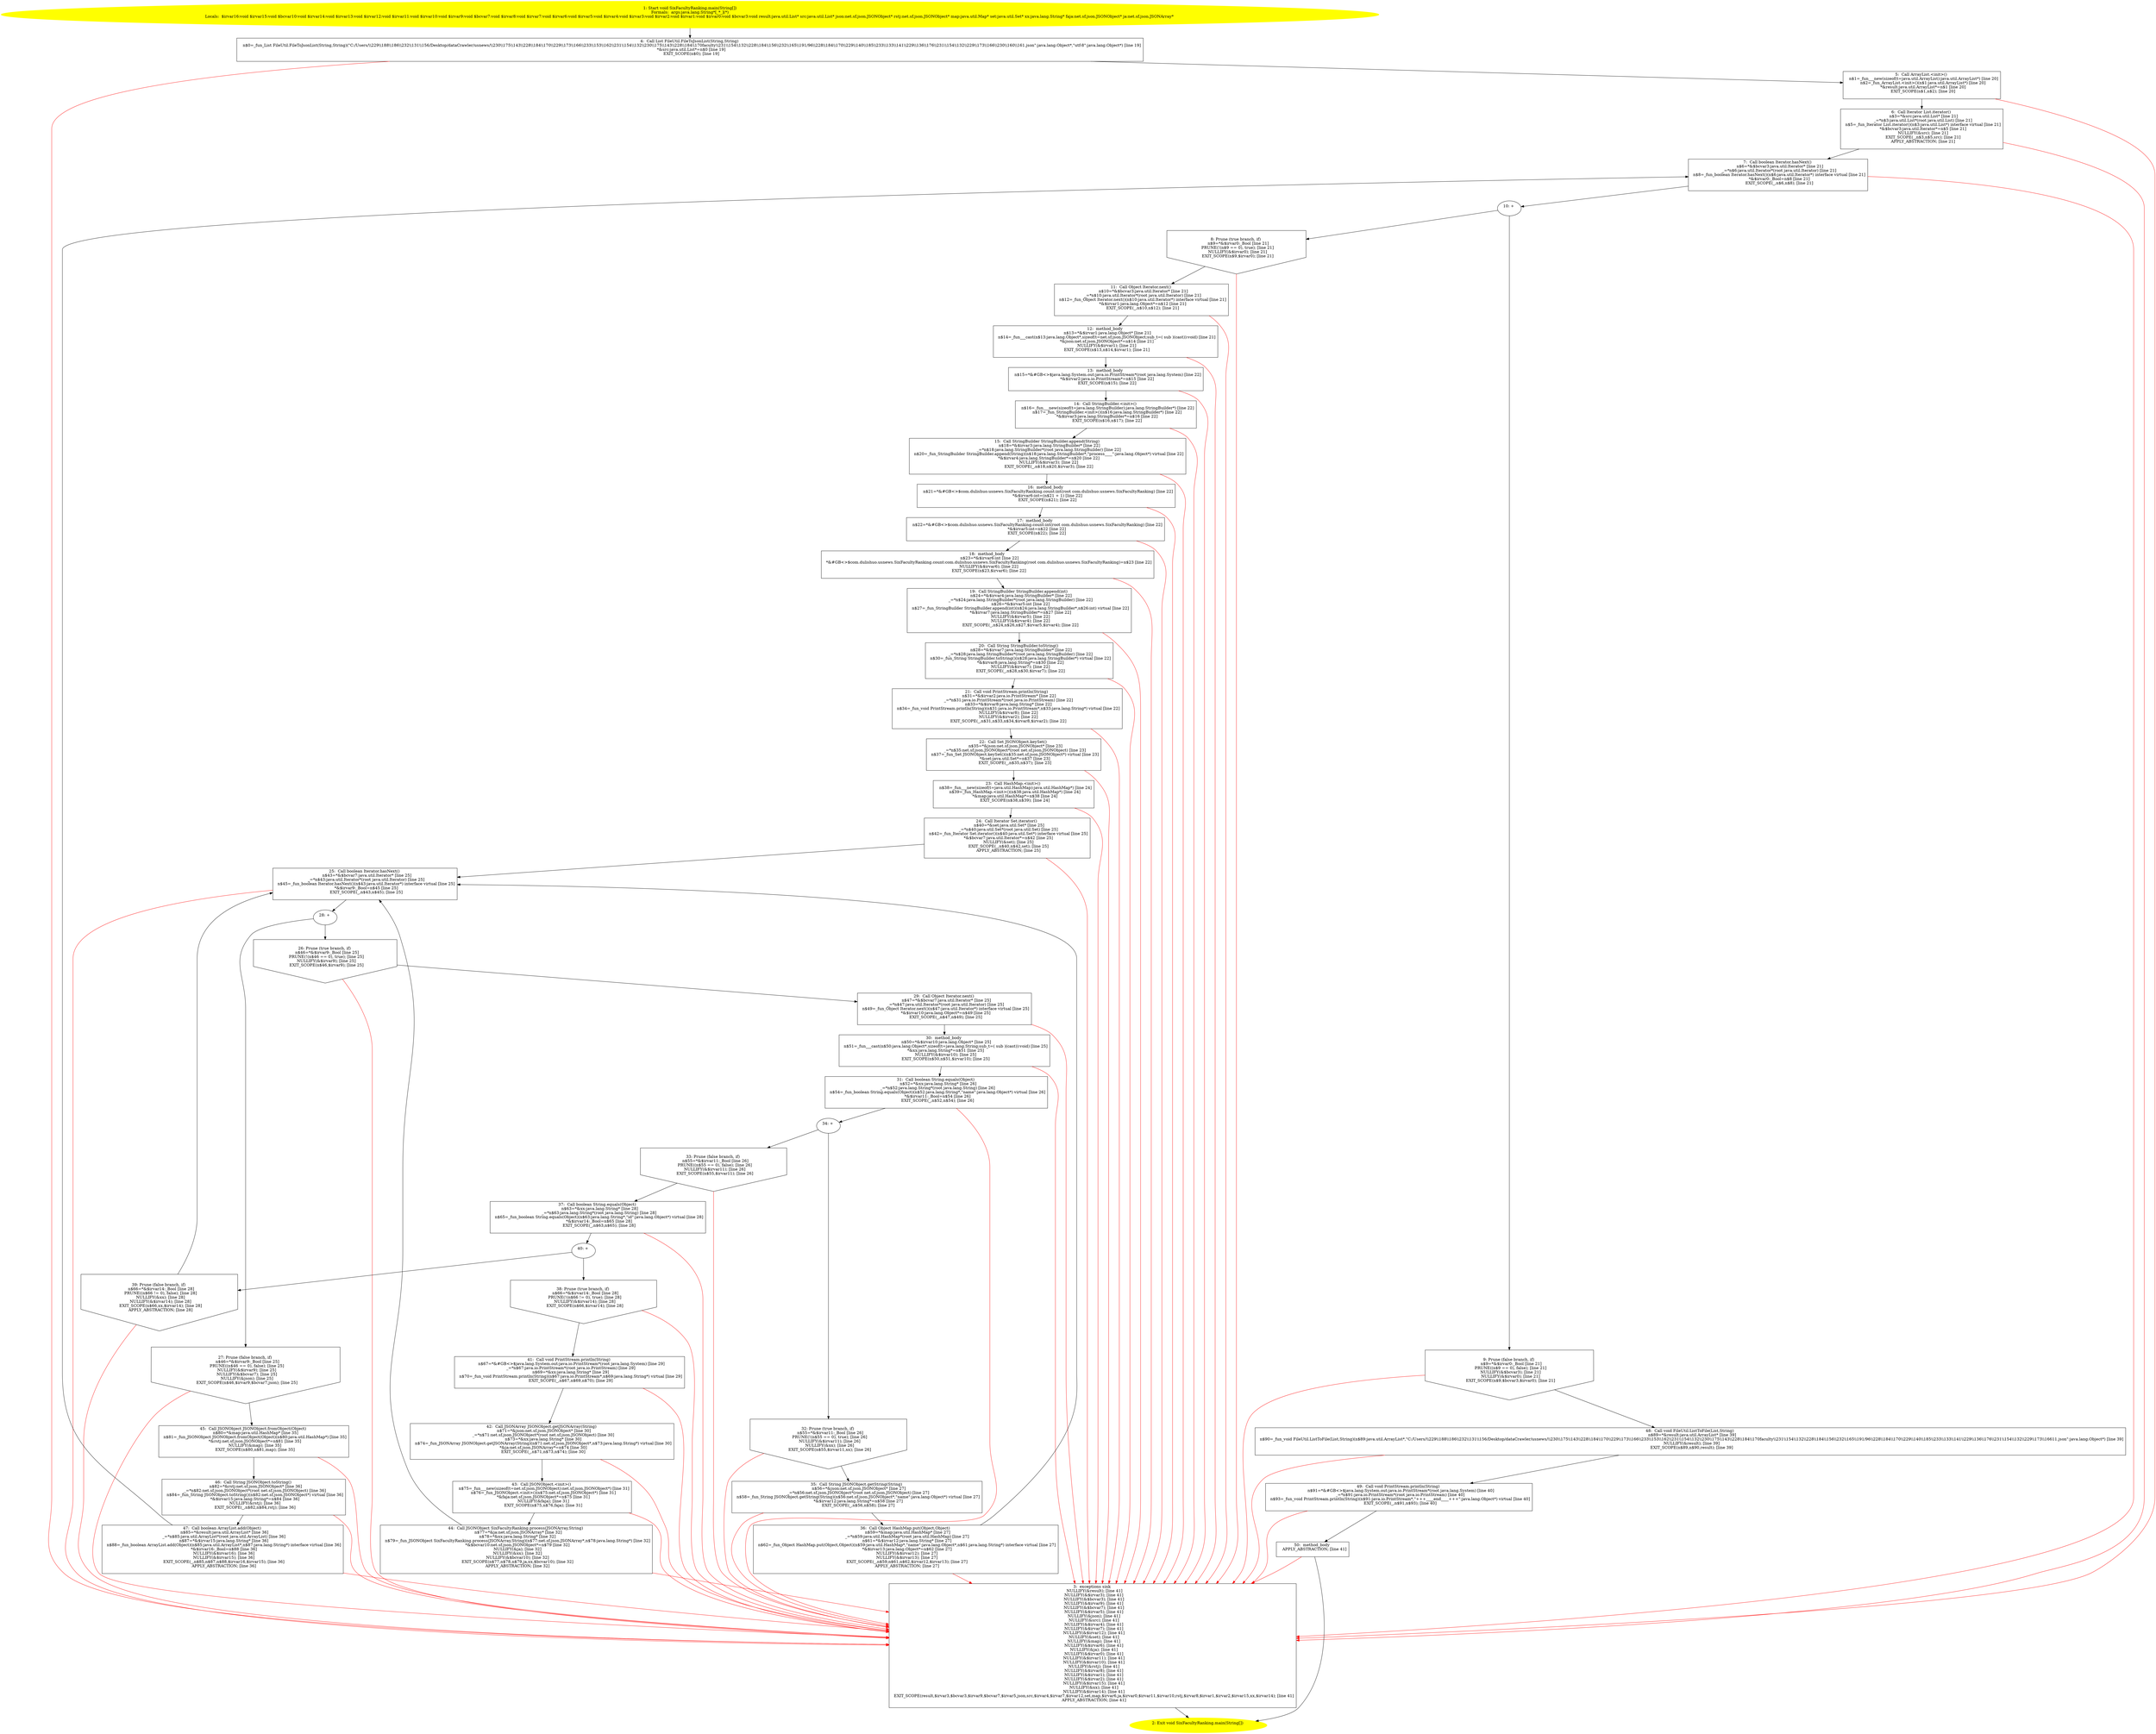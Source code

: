 /* @generated */
digraph cfg {
"com.dulishuo.usnews.SixFacultyRanking.main(java.lang.String[]):void.1a4f0699c04265a5c66f303186574a72_1" [label="1: Start void SixFacultyRanking.main(String[])\nFormals:  args:java.lang.String*[_*_](*)\nLocals:  $irvar16:void $irvar15:void $bcvar10:void $irvar14:void $irvar13:void $irvar12:void $irvar11:void $irvar10:void $irvar9:void $bcvar7:void $irvar8:void $irvar7:void $irvar6:void $irvar5:void $irvar4:void $irvar3:void $irvar2:void $irvar1:void $irvar0:void $bcvar3:void result:java.util.List* src:java.util.List* json:net.sf.json.JSONObject* rstj:net.sf.json.JSONObject* map:java.util.Map* set:java.util.Set* xx:java.lang.String* faja:net.sf.json.JSONObject* ja:net.sf.json.JSONArray* \n  " color=yellow style=filled]
	

	 "com.dulishuo.usnews.SixFacultyRanking.main(java.lang.String[]):void.1a4f0699c04265a5c66f303186574a72_1" -> "com.dulishuo.usnews.SixFacultyRanking.main(java.lang.String[]):void.1a4f0699c04265a5c66f303186574a72_4" ;
"com.dulishuo.usnews.SixFacultyRanking.main(java.lang.String[]):void.1a4f0699c04265a5c66f303186574a72_2" [label="2: Exit void SixFacultyRanking.main(String[]) \n  " color=yellow style=filled]
	

"com.dulishuo.usnews.SixFacultyRanking.main(java.lang.String[]):void.1a4f0699c04265a5c66f303186574a72_3" [label="3:  exceptions sink \n   NULLIFY(&result); [line 41]\n  NULLIFY(&$irvar3); [line 41]\n  NULLIFY(&$bcvar3); [line 41]\n  NULLIFY(&$irvar9); [line 41]\n  NULLIFY(&$bcvar7); [line 41]\n  NULLIFY(&$irvar5); [line 41]\n  NULLIFY(&json); [line 41]\n  NULLIFY(&src); [line 41]\n  NULLIFY(&$irvar4); [line 41]\n  NULLIFY(&$irvar7); [line 41]\n  NULLIFY(&$irvar12); [line 41]\n  NULLIFY(&set); [line 41]\n  NULLIFY(&map); [line 41]\n  NULLIFY(&$irvar6); [line 41]\n  NULLIFY(&ja); [line 41]\n  NULLIFY(&$irvar0); [line 41]\n  NULLIFY(&$irvar11); [line 41]\n  NULLIFY(&$irvar10); [line 41]\n  NULLIFY(&rstj); [line 41]\n  NULLIFY(&$irvar8); [line 41]\n  NULLIFY(&$irvar1); [line 41]\n  NULLIFY(&$irvar2); [line 41]\n  NULLIFY(&$irvar15); [line 41]\n  NULLIFY(&xx); [line 41]\n  NULLIFY(&$irvar14); [line 41]\n  EXIT_SCOPE(result,$irvar3,$bcvar3,$irvar9,$bcvar7,$irvar5,json,src,$irvar4,$irvar7,$irvar12,set,map,$irvar6,ja,$irvar0,$irvar11,$irvar10,rstj,$irvar8,$irvar1,$irvar2,$irvar15,xx,$irvar14); [line 41]\n  APPLY_ABSTRACTION; [line 41]\n " shape="box"]
	

	 "com.dulishuo.usnews.SixFacultyRanking.main(java.lang.String[]):void.1a4f0699c04265a5c66f303186574a72_3" -> "com.dulishuo.usnews.SixFacultyRanking.main(java.lang.String[]):void.1a4f0699c04265a5c66f303186574a72_2" ;
"com.dulishuo.usnews.SixFacultyRanking.main(java.lang.String[]):void.1a4f0699c04265a5c66f303186574a72_4" [label="4:  Call List FileUtil.FileToJsonList(String,String) \n   n$0=_fun_List FileUtil.FileToJsonList(String,String)(\"C:/Users/\\\\229\\\\188\\\\186\\\\232\\\\131\\\\156/Desktop/dataCrawler/usnews/\\\\230\\\\175\\\\143\\\\228\\\\184\\\\170\\\\229\\\\173\\\\166\\\\233\\\\153\\\\162\\\\231\\\\154\\\\132\\\\230\\\\175\\\\143\\\\228\\\\184\\\\170faculty\\\\231\\\\154\\\\132\\\\228\\\\184\\\\156\\\\232\\\\165\\\\191/96\\\\228\\\\184\\\\170\\\\229\\\\140\\\\185\\\\233\\\\133\\\\141\\\\229\\\\136\\\\176\\\\231\\\\154\\\\132\\\\229\\\\173\\\\166\\\\230\\\\160\\\\161.json\":java.lang.Object*,\"utf-8\":java.lang.Object*) [line 19]\n  *&src:java.util.List*=n$0 [line 19]\n  EXIT_SCOPE(n$0); [line 19]\n " shape="box"]
	

	 "com.dulishuo.usnews.SixFacultyRanking.main(java.lang.String[]):void.1a4f0699c04265a5c66f303186574a72_4" -> "com.dulishuo.usnews.SixFacultyRanking.main(java.lang.String[]):void.1a4f0699c04265a5c66f303186574a72_5" ;
	 "com.dulishuo.usnews.SixFacultyRanking.main(java.lang.String[]):void.1a4f0699c04265a5c66f303186574a72_4" -> "com.dulishuo.usnews.SixFacultyRanking.main(java.lang.String[]):void.1a4f0699c04265a5c66f303186574a72_3" [color="red" ];
"com.dulishuo.usnews.SixFacultyRanking.main(java.lang.String[]):void.1a4f0699c04265a5c66f303186574a72_5" [label="5:  Call ArrayList.<init>() \n   n$1=_fun___new(sizeof(t=java.util.ArrayList):java.util.ArrayList*) [line 20]\n  n$2=_fun_ArrayList.<init>()(n$1:java.util.ArrayList*) [line 20]\n  *&result:java.util.ArrayList*=n$1 [line 20]\n  EXIT_SCOPE(n$1,n$2); [line 20]\n " shape="box"]
	

	 "com.dulishuo.usnews.SixFacultyRanking.main(java.lang.String[]):void.1a4f0699c04265a5c66f303186574a72_5" -> "com.dulishuo.usnews.SixFacultyRanking.main(java.lang.String[]):void.1a4f0699c04265a5c66f303186574a72_6" ;
	 "com.dulishuo.usnews.SixFacultyRanking.main(java.lang.String[]):void.1a4f0699c04265a5c66f303186574a72_5" -> "com.dulishuo.usnews.SixFacultyRanking.main(java.lang.String[]):void.1a4f0699c04265a5c66f303186574a72_3" [color="red" ];
"com.dulishuo.usnews.SixFacultyRanking.main(java.lang.String[]):void.1a4f0699c04265a5c66f303186574a72_6" [label="6:  Call Iterator List.iterator() \n   n$3=*&src:java.util.List* [line 21]\n  _=*n$3:java.util.List*(root java.util.List) [line 21]\n  n$5=_fun_Iterator List.iterator()(n$3:java.util.List*) interface virtual [line 21]\n  *&$bcvar3:java.util.Iterator*=n$5 [line 21]\n  NULLIFY(&src); [line 21]\n  EXIT_SCOPE(_,n$3,n$5,src); [line 21]\n  APPLY_ABSTRACTION; [line 21]\n " shape="box"]
	

	 "com.dulishuo.usnews.SixFacultyRanking.main(java.lang.String[]):void.1a4f0699c04265a5c66f303186574a72_6" -> "com.dulishuo.usnews.SixFacultyRanking.main(java.lang.String[]):void.1a4f0699c04265a5c66f303186574a72_7" ;
	 "com.dulishuo.usnews.SixFacultyRanking.main(java.lang.String[]):void.1a4f0699c04265a5c66f303186574a72_6" -> "com.dulishuo.usnews.SixFacultyRanking.main(java.lang.String[]):void.1a4f0699c04265a5c66f303186574a72_3" [color="red" ];
"com.dulishuo.usnews.SixFacultyRanking.main(java.lang.String[]):void.1a4f0699c04265a5c66f303186574a72_7" [label="7:  Call boolean Iterator.hasNext() \n   n$6=*&$bcvar3:java.util.Iterator* [line 21]\n  _=*n$6:java.util.Iterator*(root java.util.Iterator) [line 21]\n  n$8=_fun_boolean Iterator.hasNext()(n$6:java.util.Iterator*) interface virtual [line 21]\n  *&$irvar0:_Bool=n$8 [line 21]\n  EXIT_SCOPE(_,n$6,n$8); [line 21]\n " shape="box"]
	

	 "com.dulishuo.usnews.SixFacultyRanking.main(java.lang.String[]):void.1a4f0699c04265a5c66f303186574a72_7" -> "com.dulishuo.usnews.SixFacultyRanking.main(java.lang.String[]):void.1a4f0699c04265a5c66f303186574a72_10" ;
	 "com.dulishuo.usnews.SixFacultyRanking.main(java.lang.String[]):void.1a4f0699c04265a5c66f303186574a72_7" -> "com.dulishuo.usnews.SixFacultyRanking.main(java.lang.String[]):void.1a4f0699c04265a5c66f303186574a72_3" [color="red" ];
"com.dulishuo.usnews.SixFacultyRanking.main(java.lang.String[]):void.1a4f0699c04265a5c66f303186574a72_8" [label="8: Prune (true branch, if) \n   n$9=*&$irvar0:_Bool [line 21]\n  PRUNE(!(n$9 == 0), true); [line 21]\n  NULLIFY(&$irvar0); [line 21]\n  EXIT_SCOPE(n$9,$irvar0); [line 21]\n " shape="invhouse"]
	

	 "com.dulishuo.usnews.SixFacultyRanking.main(java.lang.String[]):void.1a4f0699c04265a5c66f303186574a72_8" -> "com.dulishuo.usnews.SixFacultyRanking.main(java.lang.String[]):void.1a4f0699c04265a5c66f303186574a72_11" ;
	 "com.dulishuo.usnews.SixFacultyRanking.main(java.lang.String[]):void.1a4f0699c04265a5c66f303186574a72_8" -> "com.dulishuo.usnews.SixFacultyRanking.main(java.lang.String[]):void.1a4f0699c04265a5c66f303186574a72_3" [color="red" ];
"com.dulishuo.usnews.SixFacultyRanking.main(java.lang.String[]):void.1a4f0699c04265a5c66f303186574a72_9" [label="9: Prune (false branch, if) \n   n$9=*&$irvar0:_Bool [line 21]\n  PRUNE((n$9 == 0), false); [line 21]\n  NULLIFY(&$bcvar3); [line 21]\n  NULLIFY(&$irvar0); [line 21]\n  EXIT_SCOPE(n$9,$bcvar3,$irvar0); [line 21]\n " shape="invhouse"]
	

	 "com.dulishuo.usnews.SixFacultyRanking.main(java.lang.String[]):void.1a4f0699c04265a5c66f303186574a72_9" -> "com.dulishuo.usnews.SixFacultyRanking.main(java.lang.String[]):void.1a4f0699c04265a5c66f303186574a72_48" ;
	 "com.dulishuo.usnews.SixFacultyRanking.main(java.lang.String[]):void.1a4f0699c04265a5c66f303186574a72_9" -> "com.dulishuo.usnews.SixFacultyRanking.main(java.lang.String[]):void.1a4f0699c04265a5c66f303186574a72_3" [color="red" ];
"com.dulishuo.usnews.SixFacultyRanking.main(java.lang.String[]):void.1a4f0699c04265a5c66f303186574a72_10" [label="10: + \n  " ]
	

	 "com.dulishuo.usnews.SixFacultyRanking.main(java.lang.String[]):void.1a4f0699c04265a5c66f303186574a72_10" -> "com.dulishuo.usnews.SixFacultyRanking.main(java.lang.String[]):void.1a4f0699c04265a5c66f303186574a72_8" ;
	 "com.dulishuo.usnews.SixFacultyRanking.main(java.lang.String[]):void.1a4f0699c04265a5c66f303186574a72_10" -> "com.dulishuo.usnews.SixFacultyRanking.main(java.lang.String[]):void.1a4f0699c04265a5c66f303186574a72_9" ;
"com.dulishuo.usnews.SixFacultyRanking.main(java.lang.String[]):void.1a4f0699c04265a5c66f303186574a72_11" [label="11:  Call Object Iterator.next() \n   n$10=*&$bcvar3:java.util.Iterator* [line 21]\n  _=*n$10:java.util.Iterator*(root java.util.Iterator) [line 21]\n  n$12=_fun_Object Iterator.next()(n$10:java.util.Iterator*) interface virtual [line 21]\n  *&$irvar1:java.lang.Object*=n$12 [line 21]\n  EXIT_SCOPE(_,n$10,n$12); [line 21]\n " shape="box"]
	

	 "com.dulishuo.usnews.SixFacultyRanking.main(java.lang.String[]):void.1a4f0699c04265a5c66f303186574a72_11" -> "com.dulishuo.usnews.SixFacultyRanking.main(java.lang.String[]):void.1a4f0699c04265a5c66f303186574a72_12" ;
	 "com.dulishuo.usnews.SixFacultyRanking.main(java.lang.String[]):void.1a4f0699c04265a5c66f303186574a72_11" -> "com.dulishuo.usnews.SixFacultyRanking.main(java.lang.String[]):void.1a4f0699c04265a5c66f303186574a72_3" [color="red" ];
"com.dulishuo.usnews.SixFacultyRanking.main(java.lang.String[]):void.1a4f0699c04265a5c66f303186574a72_12" [label="12:  method_body \n   n$13=*&$irvar1:java.lang.Object* [line 21]\n  n$14=_fun___cast(n$13:java.lang.Object*,sizeof(t=net.sf.json.JSONObject;sub_t=( sub )(cast)):void) [line 21]\n  *&json:net.sf.json.JSONObject*=n$14 [line 21]\n  NULLIFY(&$irvar1); [line 21]\n  EXIT_SCOPE(n$13,n$14,$irvar1); [line 21]\n " shape="box"]
	

	 "com.dulishuo.usnews.SixFacultyRanking.main(java.lang.String[]):void.1a4f0699c04265a5c66f303186574a72_12" -> "com.dulishuo.usnews.SixFacultyRanking.main(java.lang.String[]):void.1a4f0699c04265a5c66f303186574a72_13" ;
	 "com.dulishuo.usnews.SixFacultyRanking.main(java.lang.String[]):void.1a4f0699c04265a5c66f303186574a72_12" -> "com.dulishuo.usnews.SixFacultyRanking.main(java.lang.String[]):void.1a4f0699c04265a5c66f303186574a72_3" [color="red" ];
"com.dulishuo.usnews.SixFacultyRanking.main(java.lang.String[]):void.1a4f0699c04265a5c66f303186574a72_13" [label="13:  method_body \n   n$15=*&#GB<>$java.lang.System.out:java.io.PrintStream*(root java.lang.System) [line 22]\n  *&$irvar2:java.io.PrintStream*=n$15 [line 22]\n  EXIT_SCOPE(n$15); [line 22]\n " shape="box"]
	

	 "com.dulishuo.usnews.SixFacultyRanking.main(java.lang.String[]):void.1a4f0699c04265a5c66f303186574a72_13" -> "com.dulishuo.usnews.SixFacultyRanking.main(java.lang.String[]):void.1a4f0699c04265a5c66f303186574a72_14" ;
	 "com.dulishuo.usnews.SixFacultyRanking.main(java.lang.String[]):void.1a4f0699c04265a5c66f303186574a72_13" -> "com.dulishuo.usnews.SixFacultyRanking.main(java.lang.String[]):void.1a4f0699c04265a5c66f303186574a72_3" [color="red" ];
"com.dulishuo.usnews.SixFacultyRanking.main(java.lang.String[]):void.1a4f0699c04265a5c66f303186574a72_14" [label="14:  Call StringBuilder.<init>() \n   n$16=_fun___new(sizeof(t=java.lang.StringBuilder):java.lang.StringBuilder*) [line 22]\n  n$17=_fun_StringBuilder.<init>()(n$16:java.lang.StringBuilder*) [line 22]\n  *&$irvar3:java.lang.StringBuilder*=n$16 [line 22]\n  EXIT_SCOPE(n$16,n$17); [line 22]\n " shape="box"]
	

	 "com.dulishuo.usnews.SixFacultyRanking.main(java.lang.String[]):void.1a4f0699c04265a5c66f303186574a72_14" -> "com.dulishuo.usnews.SixFacultyRanking.main(java.lang.String[]):void.1a4f0699c04265a5c66f303186574a72_15" ;
	 "com.dulishuo.usnews.SixFacultyRanking.main(java.lang.String[]):void.1a4f0699c04265a5c66f303186574a72_14" -> "com.dulishuo.usnews.SixFacultyRanking.main(java.lang.String[]):void.1a4f0699c04265a5c66f303186574a72_3" [color="red" ];
"com.dulishuo.usnews.SixFacultyRanking.main(java.lang.String[]):void.1a4f0699c04265a5c66f303186574a72_15" [label="15:  Call StringBuilder StringBuilder.append(String) \n   n$18=*&$irvar3:java.lang.StringBuilder* [line 22]\n  _=*n$18:java.lang.StringBuilder*(root java.lang.StringBuilder) [line 22]\n  n$20=_fun_StringBuilder StringBuilder.append(String)(n$18:java.lang.StringBuilder*,\"process____\":java.lang.Object*) virtual [line 22]\n  *&$irvar4:java.lang.StringBuilder*=n$20 [line 22]\n  NULLIFY(&$irvar3); [line 22]\n  EXIT_SCOPE(_,n$18,n$20,$irvar3); [line 22]\n " shape="box"]
	

	 "com.dulishuo.usnews.SixFacultyRanking.main(java.lang.String[]):void.1a4f0699c04265a5c66f303186574a72_15" -> "com.dulishuo.usnews.SixFacultyRanking.main(java.lang.String[]):void.1a4f0699c04265a5c66f303186574a72_16" ;
	 "com.dulishuo.usnews.SixFacultyRanking.main(java.lang.String[]):void.1a4f0699c04265a5c66f303186574a72_15" -> "com.dulishuo.usnews.SixFacultyRanking.main(java.lang.String[]):void.1a4f0699c04265a5c66f303186574a72_3" [color="red" ];
"com.dulishuo.usnews.SixFacultyRanking.main(java.lang.String[]):void.1a4f0699c04265a5c66f303186574a72_16" [label="16:  method_body \n   n$21=*&#GB<>$com.dulishuo.usnews.SixFacultyRanking.count:int(root com.dulishuo.usnews.SixFacultyRanking) [line 22]\n  *&$irvar6:int=(n$21 + 1) [line 22]\n  EXIT_SCOPE(n$21); [line 22]\n " shape="box"]
	

	 "com.dulishuo.usnews.SixFacultyRanking.main(java.lang.String[]):void.1a4f0699c04265a5c66f303186574a72_16" -> "com.dulishuo.usnews.SixFacultyRanking.main(java.lang.String[]):void.1a4f0699c04265a5c66f303186574a72_17" ;
	 "com.dulishuo.usnews.SixFacultyRanking.main(java.lang.String[]):void.1a4f0699c04265a5c66f303186574a72_16" -> "com.dulishuo.usnews.SixFacultyRanking.main(java.lang.String[]):void.1a4f0699c04265a5c66f303186574a72_3" [color="red" ];
"com.dulishuo.usnews.SixFacultyRanking.main(java.lang.String[]):void.1a4f0699c04265a5c66f303186574a72_17" [label="17:  method_body \n   n$22=*&#GB<>$com.dulishuo.usnews.SixFacultyRanking.count:int(root com.dulishuo.usnews.SixFacultyRanking) [line 22]\n  *&$irvar5:int=n$22 [line 22]\n  EXIT_SCOPE(n$22); [line 22]\n " shape="box"]
	

	 "com.dulishuo.usnews.SixFacultyRanking.main(java.lang.String[]):void.1a4f0699c04265a5c66f303186574a72_17" -> "com.dulishuo.usnews.SixFacultyRanking.main(java.lang.String[]):void.1a4f0699c04265a5c66f303186574a72_18" ;
	 "com.dulishuo.usnews.SixFacultyRanking.main(java.lang.String[]):void.1a4f0699c04265a5c66f303186574a72_17" -> "com.dulishuo.usnews.SixFacultyRanking.main(java.lang.String[]):void.1a4f0699c04265a5c66f303186574a72_3" [color="red" ];
"com.dulishuo.usnews.SixFacultyRanking.main(java.lang.String[]):void.1a4f0699c04265a5c66f303186574a72_18" [label="18:  method_body \n   n$23=*&$irvar6:int [line 22]\n  *&#GB<>$com.dulishuo.usnews.SixFacultyRanking.count:com.dulishuo.usnews.SixFacultyRanking(root com.dulishuo.usnews.SixFacultyRanking)=n$23 [line 22]\n  NULLIFY(&$irvar6); [line 22]\n  EXIT_SCOPE(n$23,$irvar6); [line 22]\n " shape="box"]
	

	 "com.dulishuo.usnews.SixFacultyRanking.main(java.lang.String[]):void.1a4f0699c04265a5c66f303186574a72_18" -> "com.dulishuo.usnews.SixFacultyRanking.main(java.lang.String[]):void.1a4f0699c04265a5c66f303186574a72_19" ;
	 "com.dulishuo.usnews.SixFacultyRanking.main(java.lang.String[]):void.1a4f0699c04265a5c66f303186574a72_18" -> "com.dulishuo.usnews.SixFacultyRanking.main(java.lang.String[]):void.1a4f0699c04265a5c66f303186574a72_3" [color="red" ];
"com.dulishuo.usnews.SixFacultyRanking.main(java.lang.String[]):void.1a4f0699c04265a5c66f303186574a72_19" [label="19:  Call StringBuilder StringBuilder.append(int) \n   n$24=*&$irvar4:java.lang.StringBuilder* [line 22]\n  _=*n$24:java.lang.StringBuilder*(root java.lang.StringBuilder) [line 22]\n  n$26=*&$irvar5:int [line 22]\n  n$27=_fun_StringBuilder StringBuilder.append(int)(n$24:java.lang.StringBuilder*,n$26:int) virtual [line 22]\n  *&$irvar7:java.lang.StringBuilder*=n$27 [line 22]\n  NULLIFY(&$irvar5); [line 22]\n  NULLIFY(&$irvar4); [line 22]\n  EXIT_SCOPE(_,n$24,n$26,n$27,$irvar5,$irvar4); [line 22]\n " shape="box"]
	

	 "com.dulishuo.usnews.SixFacultyRanking.main(java.lang.String[]):void.1a4f0699c04265a5c66f303186574a72_19" -> "com.dulishuo.usnews.SixFacultyRanking.main(java.lang.String[]):void.1a4f0699c04265a5c66f303186574a72_20" ;
	 "com.dulishuo.usnews.SixFacultyRanking.main(java.lang.String[]):void.1a4f0699c04265a5c66f303186574a72_19" -> "com.dulishuo.usnews.SixFacultyRanking.main(java.lang.String[]):void.1a4f0699c04265a5c66f303186574a72_3" [color="red" ];
"com.dulishuo.usnews.SixFacultyRanking.main(java.lang.String[]):void.1a4f0699c04265a5c66f303186574a72_20" [label="20:  Call String StringBuilder.toString() \n   n$28=*&$irvar7:java.lang.StringBuilder* [line 22]\n  _=*n$28:java.lang.StringBuilder*(root java.lang.StringBuilder) [line 22]\n  n$30=_fun_String StringBuilder.toString()(n$28:java.lang.StringBuilder*) virtual [line 22]\n  *&$irvar8:java.lang.String*=n$30 [line 22]\n  NULLIFY(&$irvar7); [line 22]\n  EXIT_SCOPE(_,n$28,n$30,$irvar7); [line 22]\n " shape="box"]
	

	 "com.dulishuo.usnews.SixFacultyRanking.main(java.lang.String[]):void.1a4f0699c04265a5c66f303186574a72_20" -> "com.dulishuo.usnews.SixFacultyRanking.main(java.lang.String[]):void.1a4f0699c04265a5c66f303186574a72_21" ;
	 "com.dulishuo.usnews.SixFacultyRanking.main(java.lang.String[]):void.1a4f0699c04265a5c66f303186574a72_20" -> "com.dulishuo.usnews.SixFacultyRanking.main(java.lang.String[]):void.1a4f0699c04265a5c66f303186574a72_3" [color="red" ];
"com.dulishuo.usnews.SixFacultyRanking.main(java.lang.String[]):void.1a4f0699c04265a5c66f303186574a72_21" [label="21:  Call void PrintStream.println(String) \n   n$31=*&$irvar2:java.io.PrintStream* [line 22]\n  _=*n$31:java.io.PrintStream*(root java.io.PrintStream) [line 22]\n  n$33=*&$irvar8:java.lang.String* [line 22]\n  n$34=_fun_void PrintStream.println(String)(n$31:java.io.PrintStream*,n$33:java.lang.String*) virtual [line 22]\n  NULLIFY(&$irvar8); [line 22]\n  NULLIFY(&$irvar2); [line 22]\n  EXIT_SCOPE(_,n$31,n$33,n$34,$irvar8,$irvar2); [line 22]\n " shape="box"]
	

	 "com.dulishuo.usnews.SixFacultyRanking.main(java.lang.String[]):void.1a4f0699c04265a5c66f303186574a72_21" -> "com.dulishuo.usnews.SixFacultyRanking.main(java.lang.String[]):void.1a4f0699c04265a5c66f303186574a72_22" ;
	 "com.dulishuo.usnews.SixFacultyRanking.main(java.lang.String[]):void.1a4f0699c04265a5c66f303186574a72_21" -> "com.dulishuo.usnews.SixFacultyRanking.main(java.lang.String[]):void.1a4f0699c04265a5c66f303186574a72_3" [color="red" ];
"com.dulishuo.usnews.SixFacultyRanking.main(java.lang.String[]):void.1a4f0699c04265a5c66f303186574a72_22" [label="22:  Call Set JSONObject.keySet() \n   n$35=*&json:net.sf.json.JSONObject* [line 23]\n  _=*n$35:net.sf.json.JSONObject*(root net.sf.json.JSONObject) [line 23]\n  n$37=_fun_Set JSONObject.keySet()(n$35:net.sf.json.JSONObject*) virtual [line 23]\n  *&set:java.util.Set*=n$37 [line 23]\n  EXIT_SCOPE(_,n$35,n$37); [line 23]\n " shape="box"]
	

	 "com.dulishuo.usnews.SixFacultyRanking.main(java.lang.String[]):void.1a4f0699c04265a5c66f303186574a72_22" -> "com.dulishuo.usnews.SixFacultyRanking.main(java.lang.String[]):void.1a4f0699c04265a5c66f303186574a72_23" ;
	 "com.dulishuo.usnews.SixFacultyRanking.main(java.lang.String[]):void.1a4f0699c04265a5c66f303186574a72_22" -> "com.dulishuo.usnews.SixFacultyRanking.main(java.lang.String[]):void.1a4f0699c04265a5c66f303186574a72_3" [color="red" ];
"com.dulishuo.usnews.SixFacultyRanking.main(java.lang.String[]):void.1a4f0699c04265a5c66f303186574a72_23" [label="23:  Call HashMap.<init>() \n   n$38=_fun___new(sizeof(t=java.util.HashMap):java.util.HashMap*) [line 24]\n  n$39=_fun_HashMap.<init>()(n$38:java.util.HashMap*) [line 24]\n  *&map:java.util.HashMap*=n$38 [line 24]\n  EXIT_SCOPE(n$38,n$39); [line 24]\n " shape="box"]
	

	 "com.dulishuo.usnews.SixFacultyRanking.main(java.lang.String[]):void.1a4f0699c04265a5c66f303186574a72_23" -> "com.dulishuo.usnews.SixFacultyRanking.main(java.lang.String[]):void.1a4f0699c04265a5c66f303186574a72_24" ;
	 "com.dulishuo.usnews.SixFacultyRanking.main(java.lang.String[]):void.1a4f0699c04265a5c66f303186574a72_23" -> "com.dulishuo.usnews.SixFacultyRanking.main(java.lang.String[]):void.1a4f0699c04265a5c66f303186574a72_3" [color="red" ];
"com.dulishuo.usnews.SixFacultyRanking.main(java.lang.String[]):void.1a4f0699c04265a5c66f303186574a72_24" [label="24:  Call Iterator Set.iterator() \n   n$40=*&set:java.util.Set* [line 25]\n  _=*n$40:java.util.Set*(root java.util.Set) [line 25]\n  n$42=_fun_Iterator Set.iterator()(n$40:java.util.Set*) interface virtual [line 25]\n  *&$bcvar7:java.util.Iterator*=n$42 [line 25]\n  NULLIFY(&set); [line 25]\n  EXIT_SCOPE(_,n$40,n$42,set); [line 25]\n  APPLY_ABSTRACTION; [line 25]\n " shape="box"]
	

	 "com.dulishuo.usnews.SixFacultyRanking.main(java.lang.String[]):void.1a4f0699c04265a5c66f303186574a72_24" -> "com.dulishuo.usnews.SixFacultyRanking.main(java.lang.String[]):void.1a4f0699c04265a5c66f303186574a72_25" ;
	 "com.dulishuo.usnews.SixFacultyRanking.main(java.lang.String[]):void.1a4f0699c04265a5c66f303186574a72_24" -> "com.dulishuo.usnews.SixFacultyRanking.main(java.lang.String[]):void.1a4f0699c04265a5c66f303186574a72_3" [color="red" ];
"com.dulishuo.usnews.SixFacultyRanking.main(java.lang.String[]):void.1a4f0699c04265a5c66f303186574a72_25" [label="25:  Call boolean Iterator.hasNext() \n   n$43=*&$bcvar7:java.util.Iterator* [line 25]\n  _=*n$43:java.util.Iterator*(root java.util.Iterator) [line 25]\n  n$45=_fun_boolean Iterator.hasNext()(n$43:java.util.Iterator*) interface virtual [line 25]\n  *&$irvar9:_Bool=n$45 [line 25]\n  EXIT_SCOPE(_,n$43,n$45); [line 25]\n " shape="box"]
	

	 "com.dulishuo.usnews.SixFacultyRanking.main(java.lang.String[]):void.1a4f0699c04265a5c66f303186574a72_25" -> "com.dulishuo.usnews.SixFacultyRanking.main(java.lang.String[]):void.1a4f0699c04265a5c66f303186574a72_28" ;
	 "com.dulishuo.usnews.SixFacultyRanking.main(java.lang.String[]):void.1a4f0699c04265a5c66f303186574a72_25" -> "com.dulishuo.usnews.SixFacultyRanking.main(java.lang.String[]):void.1a4f0699c04265a5c66f303186574a72_3" [color="red" ];
"com.dulishuo.usnews.SixFacultyRanking.main(java.lang.String[]):void.1a4f0699c04265a5c66f303186574a72_26" [label="26: Prune (true branch, if) \n   n$46=*&$irvar9:_Bool [line 25]\n  PRUNE(!(n$46 == 0), true); [line 25]\n  NULLIFY(&$irvar9); [line 25]\n  EXIT_SCOPE(n$46,$irvar9); [line 25]\n " shape="invhouse"]
	

	 "com.dulishuo.usnews.SixFacultyRanking.main(java.lang.String[]):void.1a4f0699c04265a5c66f303186574a72_26" -> "com.dulishuo.usnews.SixFacultyRanking.main(java.lang.String[]):void.1a4f0699c04265a5c66f303186574a72_29" ;
	 "com.dulishuo.usnews.SixFacultyRanking.main(java.lang.String[]):void.1a4f0699c04265a5c66f303186574a72_26" -> "com.dulishuo.usnews.SixFacultyRanking.main(java.lang.String[]):void.1a4f0699c04265a5c66f303186574a72_3" [color="red" ];
"com.dulishuo.usnews.SixFacultyRanking.main(java.lang.String[]):void.1a4f0699c04265a5c66f303186574a72_27" [label="27: Prune (false branch, if) \n   n$46=*&$irvar9:_Bool [line 25]\n  PRUNE((n$46 == 0), false); [line 25]\n  NULLIFY(&$irvar9); [line 25]\n  NULLIFY(&$bcvar7); [line 25]\n  NULLIFY(&json); [line 25]\n  EXIT_SCOPE(n$46,$irvar9,$bcvar7,json); [line 25]\n " shape="invhouse"]
	

	 "com.dulishuo.usnews.SixFacultyRanking.main(java.lang.String[]):void.1a4f0699c04265a5c66f303186574a72_27" -> "com.dulishuo.usnews.SixFacultyRanking.main(java.lang.String[]):void.1a4f0699c04265a5c66f303186574a72_45" ;
	 "com.dulishuo.usnews.SixFacultyRanking.main(java.lang.String[]):void.1a4f0699c04265a5c66f303186574a72_27" -> "com.dulishuo.usnews.SixFacultyRanking.main(java.lang.String[]):void.1a4f0699c04265a5c66f303186574a72_3" [color="red" ];
"com.dulishuo.usnews.SixFacultyRanking.main(java.lang.String[]):void.1a4f0699c04265a5c66f303186574a72_28" [label="28: + \n  " ]
	

	 "com.dulishuo.usnews.SixFacultyRanking.main(java.lang.String[]):void.1a4f0699c04265a5c66f303186574a72_28" -> "com.dulishuo.usnews.SixFacultyRanking.main(java.lang.String[]):void.1a4f0699c04265a5c66f303186574a72_26" ;
	 "com.dulishuo.usnews.SixFacultyRanking.main(java.lang.String[]):void.1a4f0699c04265a5c66f303186574a72_28" -> "com.dulishuo.usnews.SixFacultyRanking.main(java.lang.String[]):void.1a4f0699c04265a5c66f303186574a72_27" ;
"com.dulishuo.usnews.SixFacultyRanking.main(java.lang.String[]):void.1a4f0699c04265a5c66f303186574a72_29" [label="29:  Call Object Iterator.next() \n   n$47=*&$bcvar7:java.util.Iterator* [line 25]\n  _=*n$47:java.util.Iterator*(root java.util.Iterator) [line 25]\n  n$49=_fun_Object Iterator.next()(n$47:java.util.Iterator*) interface virtual [line 25]\n  *&$irvar10:java.lang.Object*=n$49 [line 25]\n  EXIT_SCOPE(_,n$47,n$49); [line 25]\n " shape="box"]
	

	 "com.dulishuo.usnews.SixFacultyRanking.main(java.lang.String[]):void.1a4f0699c04265a5c66f303186574a72_29" -> "com.dulishuo.usnews.SixFacultyRanking.main(java.lang.String[]):void.1a4f0699c04265a5c66f303186574a72_30" ;
	 "com.dulishuo.usnews.SixFacultyRanking.main(java.lang.String[]):void.1a4f0699c04265a5c66f303186574a72_29" -> "com.dulishuo.usnews.SixFacultyRanking.main(java.lang.String[]):void.1a4f0699c04265a5c66f303186574a72_3" [color="red" ];
"com.dulishuo.usnews.SixFacultyRanking.main(java.lang.String[]):void.1a4f0699c04265a5c66f303186574a72_30" [label="30:  method_body \n   n$50=*&$irvar10:java.lang.Object* [line 25]\n  n$51=_fun___cast(n$50:java.lang.Object*,sizeof(t=java.lang.String;sub_t=( sub )(cast)):void) [line 25]\n  *&xx:java.lang.String*=n$51 [line 25]\n  NULLIFY(&$irvar10); [line 25]\n  EXIT_SCOPE(n$50,n$51,$irvar10); [line 25]\n " shape="box"]
	

	 "com.dulishuo.usnews.SixFacultyRanking.main(java.lang.String[]):void.1a4f0699c04265a5c66f303186574a72_30" -> "com.dulishuo.usnews.SixFacultyRanking.main(java.lang.String[]):void.1a4f0699c04265a5c66f303186574a72_31" ;
	 "com.dulishuo.usnews.SixFacultyRanking.main(java.lang.String[]):void.1a4f0699c04265a5c66f303186574a72_30" -> "com.dulishuo.usnews.SixFacultyRanking.main(java.lang.String[]):void.1a4f0699c04265a5c66f303186574a72_3" [color="red" ];
"com.dulishuo.usnews.SixFacultyRanking.main(java.lang.String[]):void.1a4f0699c04265a5c66f303186574a72_31" [label="31:  Call boolean String.equals(Object) \n   n$52=*&xx:java.lang.String* [line 26]\n  _=*n$52:java.lang.String*(root java.lang.String) [line 26]\n  n$54=_fun_boolean String.equals(Object)(n$52:java.lang.String*,\"name\":java.lang.Object*) virtual [line 26]\n  *&$irvar11:_Bool=n$54 [line 26]\n  EXIT_SCOPE(_,n$52,n$54); [line 26]\n " shape="box"]
	

	 "com.dulishuo.usnews.SixFacultyRanking.main(java.lang.String[]):void.1a4f0699c04265a5c66f303186574a72_31" -> "com.dulishuo.usnews.SixFacultyRanking.main(java.lang.String[]):void.1a4f0699c04265a5c66f303186574a72_34" ;
	 "com.dulishuo.usnews.SixFacultyRanking.main(java.lang.String[]):void.1a4f0699c04265a5c66f303186574a72_31" -> "com.dulishuo.usnews.SixFacultyRanking.main(java.lang.String[]):void.1a4f0699c04265a5c66f303186574a72_3" [color="red" ];
"com.dulishuo.usnews.SixFacultyRanking.main(java.lang.String[]):void.1a4f0699c04265a5c66f303186574a72_32" [label="32: Prune (true branch, if) \n   n$55=*&$irvar11:_Bool [line 26]\n  PRUNE(!(n$55 == 0), true); [line 26]\n  NULLIFY(&$irvar11); [line 26]\n  NULLIFY(&xx); [line 26]\n  EXIT_SCOPE(n$55,$irvar11,xx); [line 26]\n " shape="invhouse"]
	

	 "com.dulishuo.usnews.SixFacultyRanking.main(java.lang.String[]):void.1a4f0699c04265a5c66f303186574a72_32" -> "com.dulishuo.usnews.SixFacultyRanking.main(java.lang.String[]):void.1a4f0699c04265a5c66f303186574a72_35" ;
	 "com.dulishuo.usnews.SixFacultyRanking.main(java.lang.String[]):void.1a4f0699c04265a5c66f303186574a72_32" -> "com.dulishuo.usnews.SixFacultyRanking.main(java.lang.String[]):void.1a4f0699c04265a5c66f303186574a72_3" [color="red" ];
"com.dulishuo.usnews.SixFacultyRanking.main(java.lang.String[]):void.1a4f0699c04265a5c66f303186574a72_33" [label="33: Prune (false branch, if) \n   n$55=*&$irvar11:_Bool [line 26]\n  PRUNE((n$55 == 0), false); [line 26]\n  NULLIFY(&$irvar11); [line 26]\n  EXIT_SCOPE(n$55,$irvar11); [line 26]\n " shape="invhouse"]
	

	 "com.dulishuo.usnews.SixFacultyRanking.main(java.lang.String[]):void.1a4f0699c04265a5c66f303186574a72_33" -> "com.dulishuo.usnews.SixFacultyRanking.main(java.lang.String[]):void.1a4f0699c04265a5c66f303186574a72_37" ;
	 "com.dulishuo.usnews.SixFacultyRanking.main(java.lang.String[]):void.1a4f0699c04265a5c66f303186574a72_33" -> "com.dulishuo.usnews.SixFacultyRanking.main(java.lang.String[]):void.1a4f0699c04265a5c66f303186574a72_3" [color="red" ];
"com.dulishuo.usnews.SixFacultyRanking.main(java.lang.String[]):void.1a4f0699c04265a5c66f303186574a72_34" [label="34: + \n  " ]
	

	 "com.dulishuo.usnews.SixFacultyRanking.main(java.lang.String[]):void.1a4f0699c04265a5c66f303186574a72_34" -> "com.dulishuo.usnews.SixFacultyRanking.main(java.lang.String[]):void.1a4f0699c04265a5c66f303186574a72_32" ;
	 "com.dulishuo.usnews.SixFacultyRanking.main(java.lang.String[]):void.1a4f0699c04265a5c66f303186574a72_34" -> "com.dulishuo.usnews.SixFacultyRanking.main(java.lang.String[]):void.1a4f0699c04265a5c66f303186574a72_33" ;
"com.dulishuo.usnews.SixFacultyRanking.main(java.lang.String[]):void.1a4f0699c04265a5c66f303186574a72_35" [label="35:  Call String JSONObject.getString(String) \n   n$56=*&json:net.sf.json.JSONObject* [line 27]\n  _=*n$56:net.sf.json.JSONObject*(root net.sf.json.JSONObject) [line 27]\n  n$58=_fun_String JSONObject.getString(String)(n$56:net.sf.json.JSONObject*,\"name\":java.lang.Object*) virtual [line 27]\n  *&$irvar12:java.lang.String*=n$58 [line 27]\n  EXIT_SCOPE(_,n$56,n$58); [line 27]\n " shape="box"]
	

	 "com.dulishuo.usnews.SixFacultyRanking.main(java.lang.String[]):void.1a4f0699c04265a5c66f303186574a72_35" -> "com.dulishuo.usnews.SixFacultyRanking.main(java.lang.String[]):void.1a4f0699c04265a5c66f303186574a72_36" ;
	 "com.dulishuo.usnews.SixFacultyRanking.main(java.lang.String[]):void.1a4f0699c04265a5c66f303186574a72_35" -> "com.dulishuo.usnews.SixFacultyRanking.main(java.lang.String[]):void.1a4f0699c04265a5c66f303186574a72_3" [color="red" ];
"com.dulishuo.usnews.SixFacultyRanking.main(java.lang.String[]):void.1a4f0699c04265a5c66f303186574a72_36" [label="36:  Call Object HashMap.put(Object,Object) \n   n$59=*&map:java.util.HashMap* [line 27]\n  _=*n$59:java.util.HashMap*(root java.util.HashMap) [line 27]\n  n$61=*&$irvar12:java.lang.String* [line 27]\n  n$62=_fun_Object HashMap.put(Object,Object)(n$59:java.util.HashMap*,\"name\":java.lang.Object*,n$61:java.lang.String*) interface virtual [line 27]\n  *&$irvar13:java.lang.Object*=n$62 [line 27]\n  NULLIFY(&$irvar12); [line 27]\n  NULLIFY(&$irvar13); [line 27]\n  EXIT_SCOPE(_,n$59,n$61,n$62,$irvar12,$irvar13); [line 27]\n  APPLY_ABSTRACTION; [line 27]\n " shape="box"]
	

	 "com.dulishuo.usnews.SixFacultyRanking.main(java.lang.String[]):void.1a4f0699c04265a5c66f303186574a72_36" -> "com.dulishuo.usnews.SixFacultyRanking.main(java.lang.String[]):void.1a4f0699c04265a5c66f303186574a72_25" ;
	 "com.dulishuo.usnews.SixFacultyRanking.main(java.lang.String[]):void.1a4f0699c04265a5c66f303186574a72_36" -> "com.dulishuo.usnews.SixFacultyRanking.main(java.lang.String[]):void.1a4f0699c04265a5c66f303186574a72_3" [color="red" ];
"com.dulishuo.usnews.SixFacultyRanking.main(java.lang.String[]):void.1a4f0699c04265a5c66f303186574a72_37" [label="37:  Call boolean String.equals(Object) \n   n$63=*&xx:java.lang.String* [line 28]\n  _=*n$63:java.lang.String*(root java.lang.String) [line 28]\n  n$65=_fun_boolean String.equals(Object)(n$63:java.lang.String*,\"id\":java.lang.Object*) virtual [line 28]\n  *&$irvar14:_Bool=n$65 [line 28]\n  EXIT_SCOPE(_,n$63,n$65); [line 28]\n " shape="box"]
	

	 "com.dulishuo.usnews.SixFacultyRanking.main(java.lang.String[]):void.1a4f0699c04265a5c66f303186574a72_37" -> "com.dulishuo.usnews.SixFacultyRanking.main(java.lang.String[]):void.1a4f0699c04265a5c66f303186574a72_40" ;
	 "com.dulishuo.usnews.SixFacultyRanking.main(java.lang.String[]):void.1a4f0699c04265a5c66f303186574a72_37" -> "com.dulishuo.usnews.SixFacultyRanking.main(java.lang.String[]):void.1a4f0699c04265a5c66f303186574a72_3" [color="red" ];
"com.dulishuo.usnews.SixFacultyRanking.main(java.lang.String[]):void.1a4f0699c04265a5c66f303186574a72_38" [label="38: Prune (true branch, if) \n   n$66=*&$irvar14:_Bool [line 28]\n  PRUNE(!(n$66 != 0), true); [line 28]\n  NULLIFY(&$irvar14); [line 28]\n  EXIT_SCOPE(n$66,$irvar14); [line 28]\n " shape="invhouse"]
	

	 "com.dulishuo.usnews.SixFacultyRanking.main(java.lang.String[]):void.1a4f0699c04265a5c66f303186574a72_38" -> "com.dulishuo.usnews.SixFacultyRanking.main(java.lang.String[]):void.1a4f0699c04265a5c66f303186574a72_41" ;
	 "com.dulishuo.usnews.SixFacultyRanking.main(java.lang.String[]):void.1a4f0699c04265a5c66f303186574a72_38" -> "com.dulishuo.usnews.SixFacultyRanking.main(java.lang.String[]):void.1a4f0699c04265a5c66f303186574a72_3" [color="red" ];
"com.dulishuo.usnews.SixFacultyRanking.main(java.lang.String[]):void.1a4f0699c04265a5c66f303186574a72_39" [label="39: Prune (false branch, if) \n   n$66=*&$irvar14:_Bool [line 28]\n  PRUNE((n$66 != 0), false); [line 28]\n  NULLIFY(&xx); [line 28]\n  NULLIFY(&$irvar14); [line 28]\n  EXIT_SCOPE(n$66,xx,$irvar14); [line 28]\n  APPLY_ABSTRACTION; [line 28]\n " shape="invhouse"]
	

	 "com.dulishuo.usnews.SixFacultyRanking.main(java.lang.String[]):void.1a4f0699c04265a5c66f303186574a72_39" -> "com.dulishuo.usnews.SixFacultyRanking.main(java.lang.String[]):void.1a4f0699c04265a5c66f303186574a72_25" ;
	 "com.dulishuo.usnews.SixFacultyRanking.main(java.lang.String[]):void.1a4f0699c04265a5c66f303186574a72_39" -> "com.dulishuo.usnews.SixFacultyRanking.main(java.lang.String[]):void.1a4f0699c04265a5c66f303186574a72_3" [color="red" ];
"com.dulishuo.usnews.SixFacultyRanking.main(java.lang.String[]):void.1a4f0699c04265a5c66f303186574a72_40" [label="40: + \n  " ]
	

	 "com.dulishuo.usnews.SixFacultyRanking.main(java.lang.String[]):void.1a4f0699c04265a5c66f303186574a72_40" -> "com.dulishuo.usnews.SixFacultyRanking.main(java.lang.String[]):void.1a4f0699c04265a5c66f303186574a72_38" ;
	 "com.dulishuo.usnews.SixFacultyRanking.main(java.lang.String[]):void.1a4f0699c04265a5c66f303186574a72_40" -> "com.dulishuo.usnews.SixFacultyRanking.main(java.lang.String[]):void.1a4f0699c04265a5c66f303186574a72_39" ;
"com.dulishuo.usnews.SixFacultyRanking.main(java.lang.String[]):void.1a4f0699c04265a5c66f303186574a72_41" [label="41:  Call void PrintStream.println(String) \n   n$67=*&#GB<>$java.lang.System.out:java.io.PrintStream*(root java.lang.System) [line 29]\n  _=*n$67:java.io.PrintStream*(root java.io.PrintStream) [line 29]\n  n$69=*&xx:java.lang.String* [line 29]\n  n$70=_fun_void PrintStream.println(String)(n$67:java.io.PrintStream*,n$69:java.lang.String*) virtual [line 29]\n  EXIT_SCOPE(_,n$67,n$69,n$70); [line 29]\n " shape="box"]
	

	 "com.dulishuo.usnews.SixFacultyRanking.main(java.lang.String[]):void.1a4f0699c04265a5c66f303186574a72_41" -> "com.dulishuo.usnews.SixFacultyRanking.main(java.lang.String[]):void.1a4f0699c04265a5c66f303186574a72_42" ;
	 "com.dulishuo.usnews.SixFacultyRanking.main(java.lang.String[]):void.1a4f0699c04265a5c66f303186574a72_41" -> "com.dulishuo.usnews.SixFacultyRanking.main(java.lang.String[]):void.1a4f0699c04265a5c66f303186574a72_3" [color="red" ];
"com.dulishuo.usnews.SixFacultyRanking.main(java.lang.String[]):void.1a4f0699c04265a5c66f303186574a72_42" [label="42:  Call JSONArray JSONObject.getJSONArray(String) \n   n$71=*&json:net.sf.json.JSONObject* [line 30]\n  _=*n$71:net.sf.json.JSONObject*(root net.sf.json.JSONObject) [line 30]\n  n$73=*&xx:java.lang.String* [line 30]\n  n$74=_fun_JSONArray JSONObject.getJSONArray(String)(n$71:net.sf.json.JSONObject*,n$73:java.lang.String*) virtual [line 30]\n  *&ja:net.sf.json.JSONArray*=n$74 [line 30]\n  EXIT_SCOPE(_,n$71,n$73,n$74); [line 30]\n " shape="box"]
	

	 "com.dulishuo.usnews.SixFacultyRanking.main(java.lang.String[]):void.1a4f0699c04265a5c66f303186574a72_42" -> "com.dulishuo.usnews.SixFacultyRanking.main(java.lang.String[]):void.1a4f0699c04265a5c66f303186574a72_43" ;
	 "com.dulishuo.usnews.SixFacultyRanking.main(java.lang.String[]):void.1a4f0699c04265a5c66f303186574a72_42" -> "com.dulishuo.usnews.SixFacultyRanking.main(java.lang.String[]):void.1a4f0699c04265a5c66f303186574a72_3" [color="red" ];
"com.dulishuo.usnews.SixFacultyRanking.main(java.lang.String[]):void.1a4f0699c04265a5c66f303186574a72_43" [label="43:  Call JSONObject.<init>() \n   n$75=_fun___new(sizeof(t=net.sf.json.JSONObject):net.sf.json.JSONObject*) [line 31]\n  n$76=_fun_JSONObject.<init>()(n$75:net.sf.json.JSONObject*) [line 31]\n  *&faja:net.sf.json.JSONObject*=n$75 [line 31]\n  NULLIFY(&faja); [line 31]\n  EXIT_SCOPE(n$75,n$76,faja); [line 31]\n " shape="box"]
	

	 "com.dulishuo.usnews.SixFacultyRanking.main(java.lang.String[]):void.1a4f0699c04265a5c66f303186574a72_43" -> "com.dulishuo.usnews.SixFacultyRanking.main(java.lang.String[]):void.1a4f0699c04265a5c66f303186574a72_44" ;
	 "com.dulishuo.usnews.SixFacultyRanking.main(java.lang.String[]):void.1a4f0699c04265a5c66f303186574a72_43" -> "com.dulishuo.usnews.SixFacultyRanking.main(java.lang.String[]):void.1a4f0699c04265a5c66f303186574a72_3" [color="red" ];
"com.dulishuo.usnews.SixFacultyRanking.main(java.lang.String[]):void.1a4f0699c04265a5c66f303186574a72_44" [label="44:  Call JSONObject SixFacultyRanking.process(JSONArray,String) \n   n$77=*&ja:net.sf.json.JSONArray* [line 32]\n  n$78=*&xx:java.lang.String* [line 32]\n  n$79=_fun_JSONObject SixFacultyRanking.process(JSONArray,String)(n$77:net.sf.json.JSONArray*,n$78:java.lang.String*) [line 32]\n  *&$bcvar10:net.sf.json.JSONObject*=n$79 [line 32]\n  NULLIFY(&ja); [line 32]\n  NULLIFY(&xx); [line 32]\n  NULLIFY(&$bcvar10); [line 32]\n  EXIT_SCOPE(n$77,n$78,n$79,ja,xx,$bcvar10); [line 32]\n  APPLY_ABSTRACTION; [line 32]\n " shape="box"]
	

	 "com.dulishuo.usnews.SixFacultyRanking.main(java.lang.String[]):void.1a4f0699c04265a5c66f303186574a72_44" -> "com.dulishuo.usnews.SixFacultyRanking.main(java.lang.String[]):void.1a4f0699c04265a5c66f303186574a72_25" ;
	 "com.dulishuo.usnews.SixFacultyRanking.main(java.lang.String[]):void.1a4f0699c04265a5c66f303186574a72_44" -> "com.dulishuo.usnews.SixFacultyRanking.main(java.lang.String[]):void.1a4f0699c04265a5c66f303186574a72_3" [color="red" ];
"com.dulishuo.usnews.SixFacultyRanking.main(java.lang.String[]):void.1a4f0699c04265a5c66f303186574a72_45" [label="45:  Call JSONObject JSONObject.fromObject(Object) \n   n$80=*&map:java.util.HashMap* [line 35]\n  n$81=_fun_JSONObject JSONObject.fromObject(Object)(n$80:java.util.HashMap*) [line 35]\n  *&rstj:net.sf.json.JSONObject*=n$81 [line 35]\n  NULLIFY(&map); [line 35]\n  EXIT_SCOPE(n$80,n$81,map); [line 35]\n " shape="box"]
	

	 "com.dulishuo.usnews.SixFacultyRanking.main(java.lang.String[]):void.1a4f0699c04265a5c66f303186574a72_45" -> "com.dulishuo.usnews.SixFacultyRanking.main(java.lang.String[]):void.1a4f0699c04265a5c66f303186574a72_46" ;
	 "com.dulishuo.usnews.SixFacultyRanking.main(java.lang.String[]):void.1a4f0699c04265a5c66f303186574a72_45" -> "com.dulishuo.usnews.SixFacultyRanking.main(java.lang.String[]):void.1a4f0699c04265a5c66f303186574a72_3" [color="red" ];
"com.dulishuo.usnews.SixFacultyRanking.main(java.lang.String[]):void.1a4f0699c04265a5c66f303186574a72_46" [label="46:  Call String JSONObject.toString() \n   n$82=*&rstj:net.sf.json.JSONObject* [line 36]\n  _=*n$82:net.sf.json.JSONObject*(root net.sf.json.JSONObject) [line 36]\n  n$84=_fun_String JSONObject.toString()(n$82:net.sf.json.JSONObject*) virtual [line 36]\n  *&$irvar15:java.lang.String*=n$84 [line 36]\n  NULLIFY(&rstj); [line 36]\n  EXIT_SCOPE(_,n$82,n$84,rstj); [line 36]\n " shape="box"]
	

	 "com.dulishuo.usnews.SixFacultyRanking.main(java.lang.String[]):void.1a4f0699c04265a5c66f303186574a72_46" -> "com.dulishuo.usnews.SixFacultyRanking.main(java.lang.String[]):void.1a4f0699c04265a5c66f303186574a72_47" ;
	 "com.dulishuo.usnews.SixFacultyRanking.main(java.lang.String[]):void.1a4f0699c04265a5c66f303186574a72_46" -> "com.dulishuo.usnews.SixFacultyRanking.main(java.lang.String[]):void.1a4f0699c04265a5c66f303186574a72_3" [color="red" ];
"com.dulishuo.usnews.SixFacultyRanking.main(java.lang.String[]):void.1a4f0699c04265a5c66f303186574a72_47" [label="47:  Call boolean ArrayList.add(Object) \n   n$85=*&result:java.util.ArrayList* [line 36]\n  _=*n$85:java.util.ArrayList*(root java.util.ArrayList) [line 36]\n  n$87=*&$irvar15:java.lang.String* [line 36]\n  n$88=_fun_boolean ArrayList.add(Object)(n$85:java.util.ArrayList*,n$87:java.lang.String*) interface virtual [line 36]\n  *&$irvar16:_Bool=n$88 [line 36]\n  NULLIFY(&$irvar16); [line 36]\n  NULLIFY(&$irvar15); [line 36]\n  EXIT_SCOPE(_,n$85,n$87,n$88,$irvar16,$irvar15); [line 36]\n  APPLY_ABSTRACTION; [line 36]\n " shape="box"]
	

	 "com.dulishuo.usnews.SixFacultyRanking.main(java.lang.String[]):void.1a4f0699c04265a5c66f303186574a72_47" -> "com.dulishuo.usnews.SixFacultyRanking.main(java.lang.String[]):void.1a4f0699c04265a5c66f303186574a72_7" ;
	 "com.dulishuo.usnews.SixFacultyRanking.main(java.lang.String[]):void.1a4f0699c04265a5c66f303186574a72_47" -> "com.dulishuo.usnews.SixFacultyRanking.main(java.lang.String[]):void.1a4f0699c04265a5c66f303186574a72_3" [color="red" ];
"com.dulishuo.usnews.SixFacultyRanking.main(java.lang.String[]):void.1a4f0699c04265a5c66f303186574a72_48" [label="48:  Call void FileUtil.ListToFile(List,String) \n   n$89=*&result:java.util.ArrayList* [line 39]\n  n$90=_fun_void FileUtil.ListToFile(List,String)(n$89:java.util.ArrayList*,\"C:/Users/\\\\229\\\\188\\\\186\\\\232\\\\131\\\\156/Desktop/dataCrawler/usnews/\\\\230\\\\175\\\\143\\\\228\\\\184\\\\170\\\\229\\\\173\\\\166\\\\233\\\\153\\\\162\\\\231\\\\154\\\\132\\\\230\\\\175\\\\143\\\\228\\\\184\\\\170faculty\\\\231\\\\154\\\\132\\\\228\\\\184\\\\156\\\\232\\\\165\\\\191/96\\\\228\\\\184\\\\170\\\\229\\\\140\\\\185\\\\233\\\\133\\\\141\\\\229\\\\136\\\\176\\\\231\\\\154\\\\132\\\\229\\\\173\\\\16611.json\":java.lang.Object*) [line 39]\n  NULLIFY(&result); [line 39]\n  EXIT_SCOPE(n$89,n$90,result); [line 39]\n " shape="box"]
	

	 "com.dulishuo.usnews.SixFacultyRanking.main(java.lang.String[]):void.1a4f0699c04265a5c66f303186574a72_48" -> "com.dulishuo.usnews.SixFacultyRanking.main(java.lang.String[]):void.1a4f0699c04265a5c66f303186574a72_49" ;
	 "com.dulishuo.usnews.SixFacultyRanking.main(java.lang.String[]):void.1a4f0699c04265a5c66f303186574a72_48" -> "com.dulishuo.usnews.SixFacultyRanking.main(java.lang.String[]):void.1a4f0699c04265a5c66f303186574a72_3" [color="red" ];
"com.dulishuo.usnews.SixFacultyRanking.main(java.lang.String[]):void.1a4f0699c04265a5c66f303186574a72_49" [label="49:  Call void PrintStream.println(String) \n   n$91=*&#GB<>$java.lang.System.out:java.io.PrintStream*(root java.lang.System) [line 40]\n  _=*n$91:java.io.PrintStream*(root java.io.PrintStream) [line 40]\n  n$93=_fun_void PrintStream.println(String)(n$91:java.io.PrintStream*,\"+++____end____+++\":java.lang.Object*) virtual [line 40]\n  EXIT_SCOPE(_,n$91,n$93); [line 40]\n " shape="box"]
	

	 "com.dulishuo.usnews.SixFacultyRanking.main(java.lang.String[]):void.1a4f0699c04265a5c66f303186574a72_49" -> "com.dulishuo.usnews.SixFacultyRanking.main(java.lang.String[]):void.1a4f0699c04265a5c66f303186574a72_50" ;
	 "com.dulishuo.usnews.SixFacultyRanking.main(java.lang.String[]):void.1a4f0699c04265a5c66f303186574a72_49" -> "com.dulishuo.usnews.SixFacultyRanking.main(java.lang.String[]):void.1a4f0699c04265a5c66f303186574a72_3" [color="red" ];
"com.dulishuo.usnews.SixFacultyRanking.main(java.lang.String[]):void.1a4f0699c04265a5c66f303186574a72_50" [label="50:  method_body \n   APPLY_ABSTRACTION; [line 41]\n " shape="box"]
	

	 "com.dulishuo.usnews.SixFacultyRanking.main(java.lang.String[]):void.1a4f0699c04265a5c66f303186574a72_50" -> "com.dulishuo.usnews.SixFacultyRanking.main(java.lang.String[]):void.1a4f0699c04265a5c66f303186574a72_2" ;
	 "com.dulishuo.usnews.SixFacultyRanking.main(java.lang.String[]):void.1a4f0699c04265a5c66f303186574a72_50" -> "com.dulishuo.usnews.SixFacultyRanking.main(java.lang.String[]):void.1a4f0699c04265a5c66f303186574a72_3" [color="red" ];
}
